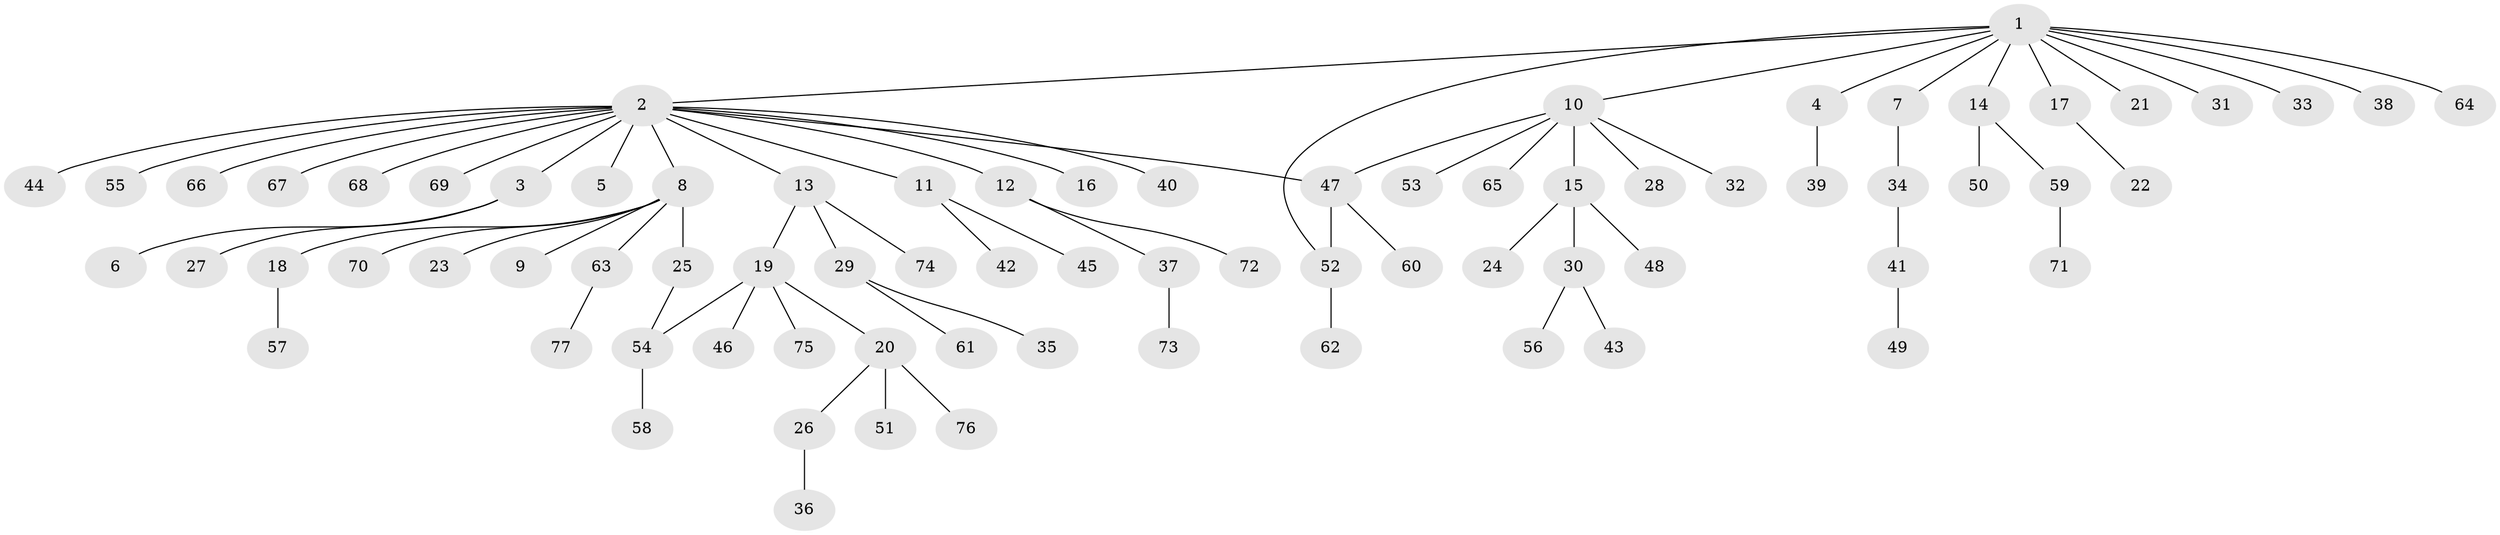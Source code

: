 // Generated by graph-tools (version 1.1) at 2025/01/03/09/25 03:01:41]
// undirected, 77 vertices, 79 edges
graph export_dot {
graph [start="1"]
  node [color=gray90,style=filled];
  1;
  2;
  3;
  4;
  5;
  6;
  7;
  8;
  9;
  10;
  11;
  12;
  13;
  14;
  15;
  16;
  17;
  18;
  19;
  20;
  21;
  22;
  23;
  24;
  25;
  26;
  27;
  28;
  29;
  30;
  31;
  32;
  33;
  34;
  35;
  36;
  37;
  38;
  39;
  40;
  41;
  42;
  43;
  44;
  45;
  46;
  47;
  48;
  49;
  50;
  51;
  52;
  53;
  54;
  55;
  56;
  57;
  58;
  59;
  60;
  61;
  62;
  63;
  64;
  65;
  66;
  67;
  68;
  69;
  70;
  71;
  72;
  73;
  74;
  75;
  76;
  77;
  1 -- 2;
  1 -- 4;
  1 -- 7;
  1 -- 10;
  1 -- 14;
  1 -- 17;
  1 -- 21;
  1 -- 31;
  1 -- 33;
  1 -- 38;
  1 -- 52;
  1 -- 64;
  2 -- 3;
  2 -- 5;
  2 -- 8;
  2 -- 11;
  2 -- 12;
  2 -- 13;
  2 -- 16;
  2 -- 40;
  2 -- 44;
  2 -- 47;
  2 -- 55;
  2 -- 66;
  2 -- 67;
  2 -- 68;
  2 -- 69;
  3 -- 6;
  3 -- 27;
  4 -- 39;
  7 -- 34;
  8 -- 9;
  8 -- 18;
  8 -- 23;
  8 -- 25;
  8 -- 63;
  8 -- 70;
  10 -- 15;
  10 -- 28;
  10 -- 32;
  10 -- 47;
  10 -- 53;
  10 -- 65;
  11 -- 42;
  11 -- 45;
  12 -- 37;
  12 -- 72;
  13 -- 19;
  13 -- 29;
  13 -- 74;
  14 -- 50;
  14 -- 59;
  15 -- 24;
  15 -- 30;
  15 -- 48;
  17 -- 22;
  18 -- 57;
  19 -- 20;
  19 -- 46;
  19 -- 54;
  19 -- 75;
  20 -- 26;
  20 -- 51;
  20 -- 76;
  25 -- 54;
  26 -- 36;
  29 -- 35;
  29 -- 61;
  30 -- 43;
  30 -- 56;
  34 -- 41;
  37 -- 73;
  41 -- 49;
  47 -- 52;
  47 -- 60;
  52 -- 62;
  54 -- 58;
  59 -- 71;
  63 -- 77;
}
